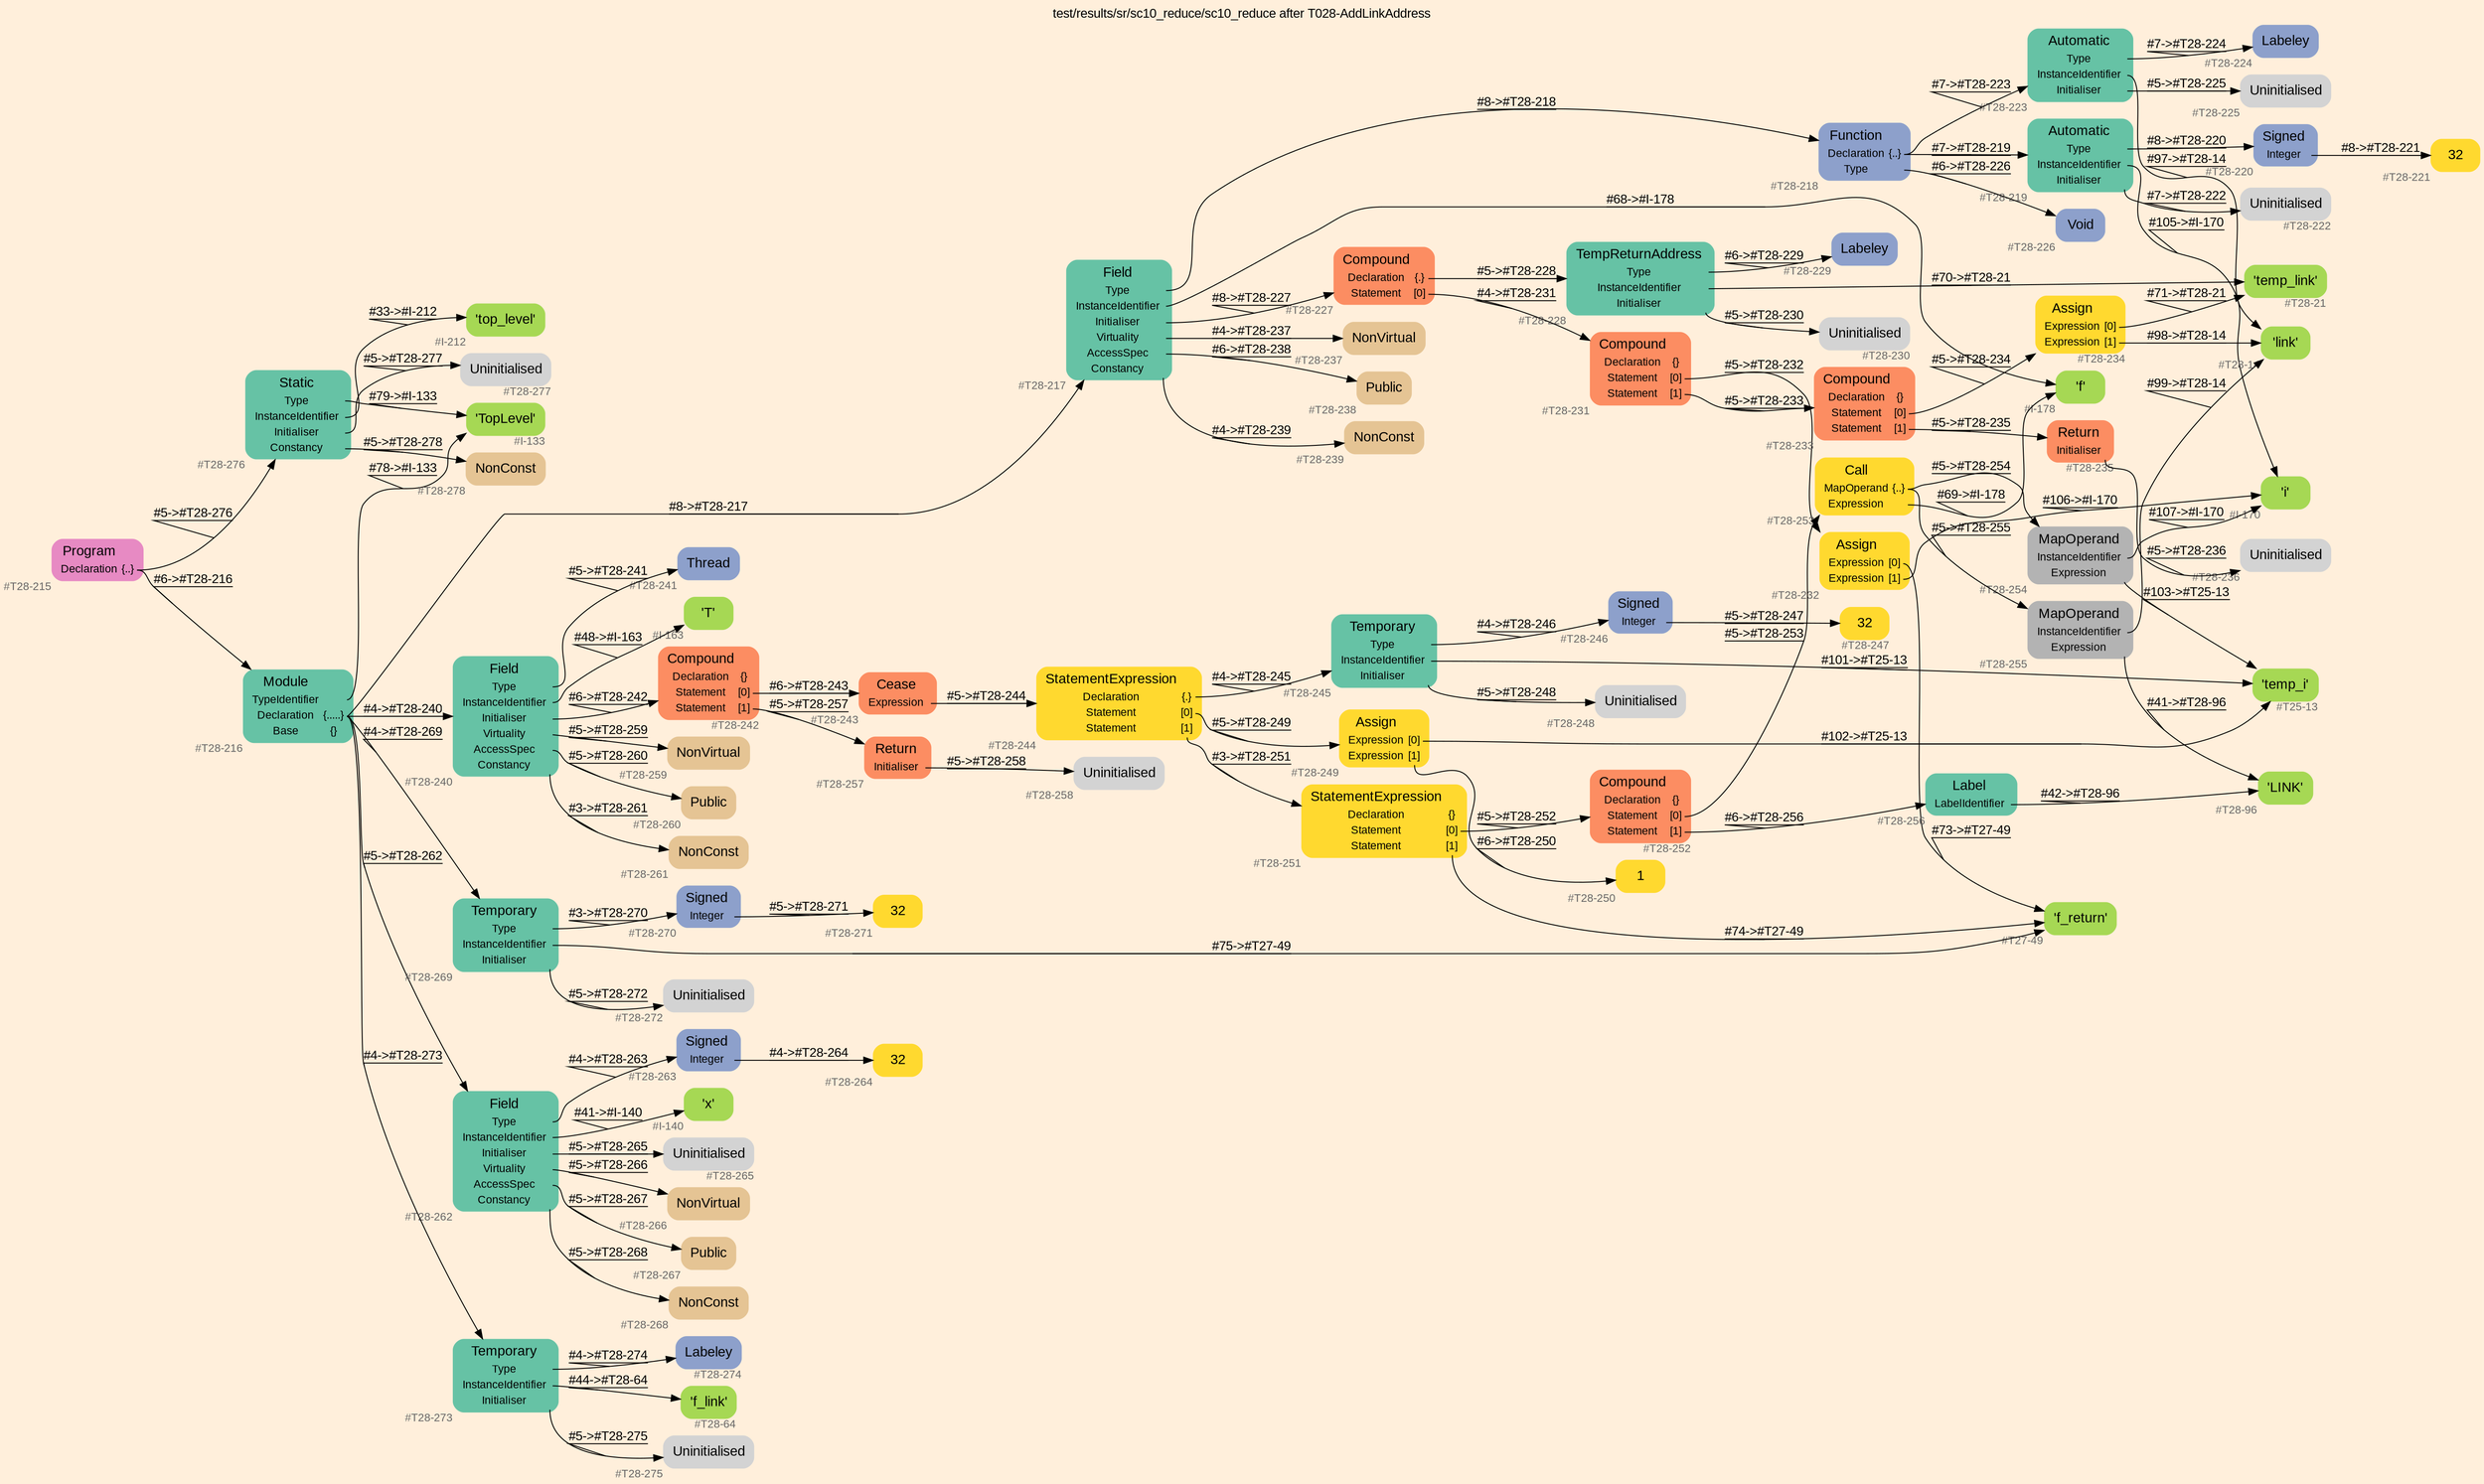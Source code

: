 digraph "test/results/sr/sc10_reduce/sc10_reduce after T028-AddLinkAddress" {
label = "test/results/sr/sc10_reduce/sc10_reduce after T028-AddLinkAddress"
labelloc = t
graph [
    rankdir = "LR"
    ranksep = 0.3
    bgcolor = antiquewhite1
    color = black
    fontcolor = black
    fontname = "Arial"
];
node [
    fontname = "Arial"
];
edge [
    fontname = "Arial"
];

// -------------------- node figure --------------------
// -------- block #T28-215 ----------
"#T28-215" [
    fillcolor = "/set28/4"
    xlabel = "#T28-215"
    fontsize = "12"
    fontcolor = grey40
    shape = "plaintext"
    label = <<TABLE BORDER="0" CELLBORDER="0" CELLSPACING="0">
     <TR><TD><FONT COLOR="black" POINT-SIZE="15">Program</FONT></TD></TR>
     <TR><TD><FONT COLOR="black" POINT-SIZE="12">Declaration</FONT></TD><TD PORT="port0"><FONT COLOR="black" POINT-SIZE="12">{..}</FONT></TD></TR>
    </TABLE>>
    style = "rounded,filled"
];

// -------- block #T28-216 ----------
"#T28-216" [
    fillcolor = "/set28/1"
    xlabel = "#T28-216"
    fontsize = "12"
    fontcolor = grey40
    shape = "plaintext"
    label = <<TABLE BORDER="0" CELLBORDER="0" CELLSPACING="0">
     <TR><TD><FONT COLOR="black" POINT-SIZE="15">Module</FONT></TD></TR>
     <TR><TD><FONT COLOR="black" POINT-SIZE="12">TypeIdentifier</FONT></TD><TD PORT="port0"></TD></TR>
     <TR><TD><FONT COLOR="black" POINT-SIZE="12">Declaration</FONT></TD><TD PORT="port1"><FONT COLOR="black" POINT-SIZE="12">{.....}</FONT></TD></TR>
     <TR><TD><FONT COLOR="black" POINT-SIZE="12">Base</FONT></TD><TD PORT="port2"><FONT COLOR="black" POINT-SIZE="12">{}</FONT></TD></TR>
    </TABLE>>
    style = "rounded,filled"
];

// -------- block #I-133 ----------
"#I-133" [
    fillcolor = "/set28/5"
    xlabel = "#I-133"
    fontsize = "12"
    fontcolor = grey40
    shape = "plaintext"
    label = <<TABLE BORDER="0" CELLBORDER="0" CELLSPACING="0">
     <TR><TD><FONT COLOR="black" POINT-SIZE="15">'TopLevel'</FONT></TD></TR>
    </TABLE>>
    style = "rounded,filled"
];

// -------- block #T28-217 ----------
"#T28-217" [
    fillcolor = "/set28/1"
    xlabel = "#T28-217"
    fontsize = "12"
    fontcolor = grey40
    shape = "plaintext"
    label = <<TABLE BORDER="0" CELLBORDER="0" CELLSPACING="0">
     <TR><TD><FONT COLOR="black" POINT-SIZE="15">Field</FONT></TD></TR>
     <TR><TD><FONT COLOR="black" POINT-SIZE="12">Type</FONT></TD><TD PORT="port0"></TD></TR>
     <TR><TD><FONT COLOR="black" POINT-SIZE="12">InstanceIdentifier</FONT></TD><TD PORT="port1"></TD></TR>
     <TR><TD><FONT COLOR="black" POINT-SIZE="12">Initialiser</FONT></TD><TD PORT="port2"></TD></TR>
     <TR><TD><FONT COLOR="black" POINT-SIZE="12">Virtuality</FONT></TD><TD PORT="port3"></TD></TR>
     <TR><TD><FONT COLOR="black" POINT-SIZE="12">AccessSpec</FONT></TD><TD PORT="port4"></TD></TR>
     <TR><TD><FONT COLOR="black" POINT-SIZE="12">Constancy</FONT></TD><TD PORT="port5"></TD></TR>
    </TABLE>>
    style = "rounded,filled"
];

// -------- block #T28-218 ----------
"#T28-218" [
    fillcolor = "/set28/3"
    xlabel = "#T28-218"
    fontsize = "12"
    fontcolor = grey40
    shape = "plaintext"
    label = <<TABLE BORDER="0" CELLBORDER="0" CELLSPACING="0">
     <TR><TD><FONT COLOR="black" POINT-SIZE="15">Function</FONT></TD></TR>
     <TR><TD><FONT COLOR="black" POINT-SIZE="12">Declaration</FONT></TD><TD PORT="port0"><FONT COLOR="black" POINT-SIZE="12">{..}</FONT></TD></TR>
     <TR><TD><FONT COLOR="black" POINT-SIZE="12">Type</FONT></TD><TD PORT="port1"></TD></TR>
    </TABLE>>
    style = "rounded,filled"
];

// -------- block #T28-219 ----------
"#T28-219" [
    fillcolor = "/set28/1"
    xlabel = "#T28-219"
    fontsize = "12"
    fontcolor = grey40
    shape = "plaintext"
    label = <<TABLE BORDER="0" CELLBORDER="0" CELLSPACING="0">
     <TR><TD><FONT COLOR="black" POINT-SIZE="15">Automatic</FONT></TD></TR>
     <TR><TD><FONT COLOR="black" POINT-SIZE="12">Type</FONT></TD><TD PORT="port0"></TD></TR>
     <TR><TD><FONT COLOR="black" POINT-SIZE="12">InstanceIdentifier</FONT></TD><TD PORT="port1"></TD></TR>
     <TR><TD><FONT COLOR="black" POINT-SIZE="12">Initialiser</FONT></TD><TD PORT="port2"></TD></TR>
    </TABLE>>
    style = "rounded,filled"
];

// -------- block #T28-220 ----------
"#T28-220" [
    fillcolor = "/set28/3"
    xlabel = "#T28-220"
    fontsize = "12"
    fontcolor = grey40
    shape = "plaintext"
    label = <<TABLE BORDER="0" CELLBORDER="0" CELLSPACING="0">
     <TR><TD><FONT COLOR="black" POINT-SIZE="15">Signed</FONT></TD></TR>
     <TR><TD><FONT COLOR="black" POINT-SIZE="12">Integer</FONT></TD><TD PORT="port0"></TD></TR>
    </TABLE>>
    style = "rounded,filled"
];

// -------- block #T28-221 ----------
"#T28-221" [
    fillcolor = "/set28/6"
    xlabel = "#T28-221"
    fontsize = "12"
    fontcolor = grey40
    shape = "plaintext"
    label = <<TABLE BORDER="0" CELLBORDER="0" CELLSPACING="0">
     <TR><TD><FONT COLOR="black" POINT-SIZE="15">32</FONT></TD></TR>
    </TABLE>>
    style = "rounded,filled"
];

// -------- block #I-170 ----------
"#I-170" [
    fillcolor = "/set28/5"
    xlabel = "#I-170"
    fontsize = "12"
    fontcolor = grey40
    shape = "plaintext"
    label = <<TABLE BORDER="0" CELLBORDER="0" CELLSPACING="0">
     <TR><TD><FONT COLOR="black" POINT-SIZE="15">'i'</FONT></TD></TR>
    </TABLE>>
    style = "rounded,filled"
];

// -------- block #T28-222 ----------
"#T28-222" [
    xlabel = "#T28-222"
    fontsize = "12"
    fontcolor = grey40
    shape = "plaintext"
    label = <<TABLE BORDER="0" CELLBORDER="0" CELLSPACING="0">
     <TR><TD><FONT COLOR="black" POINT-SIZE="15">Uninitialised</FONT></TD></TR>
    </TABLE>>
    style = "rounded,filled"
];

// -------- block #T28-223 ----------
"#T28-223" [
    fillcolor = "/set28/1"
    xlabel = "#T28-223"
    fontsize = "12"
    fontcolor = grey40
    shape = "plaintext"
    label = <<TABLE BORDER="0" CELLBORDER="0" CELLSPACING="0">
     <TR><TD><FONT COLOR="black" POINT-SIZE="15">Automatic</FONT></TD></TR>
     <TR><TD><FONT COLOR="black" POINT-SIZE="12">Type</FONT></TD><TD PORT="port0"></TD></TR>
     <TR><TD><FONT COLOR="black" POINT-SIZE="12">InstanceIdentifier</FONT></TD><TD PORT="port1"></TD></TR>
     <TR><TD><FONT COLOR="black" POINT-SIZE="12">Initialiser</FONT></TD><TD PORT="port2"></TD></TR>
    </TABLE>>
    style = "rounded,filled"
];

// -------- block #T28-224 ----------
"#T28-224" [
    fillcolor = "/set28/3"
    xlabel = "#T28-224"
    fontsize = "12"
    fontcolor = grey40
    shape = "plaintext"
    label = <<TABLE BORDER="0" CELLBORDER="0" CELLSPACING="0">
     <TR><TD><FONT COLOR="black" POINT-SIZE="15">Labeley</FONT></TD></TR>
    </TABLE>>
    style = "rounded,filled"
];

// -------- block #T28-14 ----------
"#T28-14" [
    fillcolor = "/set28/5"
    xlabel = "#T28-14"
    fontsize = "12"
    fontcolor = grey40
    shape = "plaintext"
    label = <<TABLE BORDER="0" CELLBORDER="0" CELLSPACING="0">
     <TR><TD><FONT COLOR="black" POINT-SIZE="15">'link'</FONT></TD></TR>
    </TABLE>>
    style = "rounded,filled"
];

// -------- block #T28-225 ----------
"#T28-225" [
    xlabel = "#T28-225"
    fontsize = "12"
    fontcolor = grey40
    shape = "plaintext"
    label = <<TABLE BORDER="0" CELLBORDER="0" CELLSPACING="0">
     <TR><TD><FONT COLOR="black" POINT-SIZE="15">Uninitialised</FONT></TD></TR>
    </TABLE>>
    style = "rounded,filled"
];

// -------- block #T28-226 ----------
"#T28-226" [
    fillcolor = "/set28/3"
    xlabel = "#T28-226"
    fontsize = "12"
    fontcolor = grey40
    shape = "plaintext"
    label = <<TABLE BORDER="0" CELLBORDER="0" CELLSPACING="0">
     <TR><TD><FONT COLOR="black" POINT-SIZE="15">Void</FONT></TD></TR>
    </TABLE>>
    style = "rounded,filled"
];

// -------- block #I-178 ----------
"#I-178" [
    fillcolor = "/set28/5"
    xlabel = "#I-178"
    fontsize = "12"
    fontcolor = grey40
    shape = "plaintext"
    label = <<TABLE BORDER="0" CELLBORDER="0" CELLSPACING="0">
     <TR><TD><FONT COLOR="black" POINT-SIZE="15">'f'</FONT></TD></TR>
    </TABLE>>
    style = "rounded,filled"
];

// -------- block #T28-227 ----------
"#T28-227" [
    fillcolor = "/set28/2"
    xlabel = "#T28-227"
    fontsize = "12"
    fontcolor = grey40
    shape = "plaintext"
    label = <<TABLE BORDER="0" CELLBORDER="0" CELLSPACING="0">
     <TR><TD><FONT COLOR="black" POINT-SIZE="15">Compound</FONT></TD></TR>
     <TR><TD><FONT COLOR="black" POINT-SIZE="12">Declaration</FONT></TD><TD PORT="port0"><FONT COLOR="black" POINT-SIZE="12">{.}</FONT></TD></TR>
     <TR><TD><FONT COLOR="black" POINT-SIZE="12">Statement</FONT></TD><TD PORT="port1"><FONT COLOR="black" POINT-SIZE="12">[0]</FONT></TD></TR>
    </TABLE>>
    style = "rounded,filled"
];

// -------- block #T28-228 ----------
"#T28-228" [
    fillcolor = "/set28/1"
    xlabel = "#T28-228"
    fontsize = "12"
    fontcolor = grey40
    shape = "plaintext"
    label = <<TABLE BORDER="0" CELLBORDER="0" CELLSPACING="0">
     <TR><TD><FONT COLOR="black" POINT-SIZE="15">TempReturnAddress</FONT></TD></TR>
     <TR><TD><FONT COLOR="black" POINT-SIZE="12">Type</FONT></TD><TD PORT="port0"></TD></TR>
     <TR><TD><FONT COLOR="black" POINT-SIZE="12">InstanceIdentifier</FONT></TD><TD PORT="port1"></TD></TR>
     <TR><TD><FONT COLOR="black" POINT-SIZE="12">Initialiser</FONT></TD><TD PORT="port2"></TD></TR>
    </TABLE>>
    style = "rounded,filled"
];

// -------- block #T28-229 ----------
"#T28-229" [
    fillcolor = "/set28/3"
    xlabel = "#T28-229"
    fontsize = "12"
    fontcolor = grey40
    shape = "plaintext"
    label = <<TABLE BORDER="0" CELLBORDER="0" CELLSPACING="0">
     <TR><TD><FONT COLOR="black" POINT-SIZE="15">Labeley</FONT></TD></TR>
    </TABLE>>
    style = "rounded,filled"
];

// -------- block #T28-21 ----------
"#T28-21" [
    fillcolor = "/set28/5"
    xlabel = "#T28-21"
    fontsize = "12"
    fontcolor = grey40
    shape = "plaintext"
    label = <<TABLE BORDER="0" CELLBORDER="0" CELLSPACING="0">
     <TR><TD><FONT COLOR="black" POINT-SIZE="15">'temp_link'</FONT></TD></TR>
    </TABLE>>
    style = "rounded,filled"
];

// -------- block #T28-230 ----------
"#T28-230" [
    xlabel = "#T28-230"
    fontsize = "12"
    fontcolor = grey40
    shape = "plaintext"
    label = <<TABLE BORDER="0" CELLBORDER="0" CELLSPACING="0">
     <TR><TD><FONT COLOR="black" POINT-SIZE="15">Uninitialised</FONT></TD></TR>
    </TABLE>>
    style = "rounded,filled"
];

// -------- block #T28-231 ----------
"#T28-231" [
    fillcolor = "/set28/2"
    xlabel = "#T28-231"
    fontsize = "12"
    fontcolor = grey40
    shape = "plaintext"
    label = <<TABLE BORDER="0" CELLBORDER="0" CELLSPACING="0">
     <TR><TD><FONT COLOR="black" POINT-SIZE="15">Compound</FONT></TD></TR>
     <TR><TD><FONT COLOR="black" POINT-SIZE="12">Declaration</FONT></TD><TD PORT="port0"><FONT COLOR="black" POINT-SIZE="12">{}</FONT></TD></TR>
     <TR><TD><FONT COLOR="black" POINT-SIZE="12">Statement</FONT></TD><TD PORT="port1"><FONT COLOR="black" POINT-SIZE="12">[0]</FONT></TD></TR>
     <TR><TD><FONT COLOR="black" POINT-SIZE="12">Statement</FONT></TD><TD PORT="port2"><FONT COLOR="black" POINT-SIZE="12">[1]</FONT></TD></TR>
    </TABLE>>
    style = "rounded,filled"
];

// -------- block #T28-232 ----------
"#T28-232" [
    fillcolor = "/set28/6"
    xlabel = "#T28-232"
    fontsize = "12"
    fontcolor = grey40
    shape = "plaintext"
    label = <<TABLE BORDER="0" CELLBORDER="0" CELLSPACING="0">
     <TR><TD><FONT COLOR="black" POINT-SIZE="15">Assign</FONT></TD></TR>
     <TR><TD><FONT COLOR="black" POINT-SIZE="12">Expression</FONT></TD><TD PORT="port0"><FONT COLOR="black" POINT-SIZE="12">[0]</FONT></TD></TR>
     <TR><TD><FONT COLOR="black" POINT-SIZE="12">Expression</FONT></TD><TD PORT="port1"><FONT COLOR="black" POINT-SIZE="12">[1]</FONT></TD></TR>
    </TABLE>>
    style = "rounded,filled"
];

// -------- block #T27-49 ----------
"#T27-49" [
    fillcolor = "/set28/5"
    xlabel = "#T27-49"
    fontsize = "12"
    fontcolor = grey40
    shape = "plaintext"
    label = <<TABLE BORDER="0" CELLBORDER="0" CELLSPACING="0">
     <TR><TD><FONT COLOR="black" POINT-SIZE="15">'f_return'</FONT></TD></TR>
    </TABLE>>
    style = "rounded,filled"
];

// -------- block #T28-233 ----------
"#T28-233" [
    fillcolor = "/set28/2"
    xlabel = "#T28-233"
    fontsize = "12"
    fontcolor = grey40
    shape = "plaintext"
    label = <<TABLE BORDER="0" CELLBORDER="0" CELLSPACING="0">
     <TR><TD><FONT COLOR="black" POINT-SIZE="15">Compound</FONT></TD></TR>
     <TR><TD><FONT COLOR="black" POINT-SIZE="12">Declaration</FONT></TD><TD PORT="port0"><FONT COLOR="black" POINT-SIZE="12">{}</FONT></TD></TR>
     <TR><TD><FONT COLOR="black" POINT-SIZE="12">Statement</FONT></TD><TD PORT="port1"><FONT COLOR="black" POINT-SIZE="12">[0]</FONT></TD></TR>
     <TR><TD><FONT COLOR="black" POINT-SIZE="12">Statement</FONT></TD><TD PORT="port2"><FONT COLOR="black" POINT-SIZE="12">[1]</FONT></TD></TR>
    </TABLE>>
    style = "rounded,filled"
];

// -------- block #T28-234 ----------
"#T28-234" [
    fillcolor = "/set28/6"
    xlabel = "#T28-234"
    fontsize = "12"
    fontcolor = grey40
    shape = "plaintext"
    label = <<TABLE BORDER="0" CELLBORDER="0" CELLSPACING="0">
     <TR><TD><FONT COLOR="black" POINT-SIZE="15">Assign</FONT></TD></TR>
     <TR><TD><FONT COLOR="black" POINT-SIZE="12">Expression</FONT></TD><TD PORT="port0"><FONT COLOR="black" POINT-SIZE="12">[0]</FONT></TD></TR>
     <TR><TD><FONT COLOR="black" POINT-SIZE="12">Expression</FONT></TD><TD PORT="port1"><FONT COLOR="black" POINT-SIZE="12">[1]</FONT></TD></TR>
    </TABLE>>
    style = "rounded,filled"
];

// -------- block #T28-235 ----------
"#T28-235" [
    fillcolor = "/set28/2"
    xlabel = "#T28-235"
    fontsize = "12"
    fontcolor = grey40
    shape = "plaintext"
    label = <<TABLE BORDER="0" CELLBORDER="0" CELLSPACING="0">
     <TR><TD><FONT COLOR="black" POINT-SIZE="15">Return</FONT></TD></TR>
     <TR><TD><FONT COLOR="black" POINT-SIZE="12">Initialiser</FONT></TD><TD PORT="port0"></TD></TR>
    </TABLE>>
    style = "rounded,filled"
];

// -------- block #T28-236 ----------
"#T28-236" [
    xlabel = "#T28-236"
    fontsize = "12"
    fontcolor = grey40
    shape = "plaintext"
    label = <<TABLE BORDER="0" CELLBORDER="0" CELLSPACING="0">
     <TR><TD><FONT COLOR="black" POINT-SIZE="15">Uninitialised</FONT></TD></TR>
    </TABLE>>
    style = "rounded,filled"
];

// -------- block #T28-237 ----------
"#T28-237" [
    fillcolor = "/set28/7"
    xlabel = "#T28-237"
    fontsize = "12"
    fontcolor = grey40
    shape = "plaintext"
    label = <<TABLE BORDER="0" CELLBORDER="0" CELLSPACING="0">
     <TR><TD><FONT COLOR="black" POINT-SIZE="15">NonVirtual</FONT></TD></TR>
    </TABLE>>
    style = "rounded,filled"
];

// -------- block #T28-238 ----------
"#T28-238" [
    fillcolor = "/set28/7"
    xlabel = "#T28-238"
    fontsize = "12"
    fontcolor = grey40
    shape = "plaintext"
    label = <<TABLE BORDER="0" CELLBORDER="0" CELLSPACING="0">
     <TR><TD><FONT COLOR="black" POINT-SIZE="15">Public</FONT></TD></TR>
    </TABLE>>
    style = "rounded,filled"
];

// -------- block #T28-239 ----------
"#T28-239" [
    fillcolor = "/set28/7"
    xlabel = "#T28-239"
    fontsize = "12"
    fontcolor = grey40
    shape = "plaintext"
    label = <<TABLE BORDER="0" CELLBORDER="0" CELLSPACING="0">
     <TR><TD><FONT COLOR="black" POINT-SIZE="15">NonConst</FONT></TD></TR>
    </TABLE>>
    style = "rounded,filled"
];

// -------- block #T28-240 ----------
"#T28-240" [
    fillcolor = "/set28/1"
    xlabel = "#T28-240"
    fontsize = "12"
    fontcolor = grey40
    shape = "plaintext"
    label = <<TABLE BORDER="0" CELLBORDER="0" CELLSPACING="0">
     <TR><TD><FONT COLOR="black" POINT-SIZE="15">Field</FONT></TD></TR>
     <TR><TD><FONT COLOR="black" POINT-SIZE="12">Type</FONT></TD><TD PORT="port0"></TD></TR>
     <TR><TD><FONT COLOR="black" POINT-SIZE="12">InstanceIdentifier</FONT></TD><TD PORT="port1"></TD></TR>
     <TR><TD><FONT COLOR="black" POINT-SIZE="12">Initialiser</FONT></TD><TD PORT="port2"></TD></TR>
     <TR><TD><FONT COLOR="black" POINT-SIZE="12">Virtuality</FONT></TD><TD PORT="port3"></TD></TR>
     <TR><TD><FONT COLOR="black" POINT-SIZE="12">AccessSpec</FONT></TD><TD PORT="port4"></TD></TR>
     <TR><TD><FONT COLOR="black" POINT-SIZE="12">Constancy</FONT></TD><TD PORT="port5"></TD></TR>
    </TABLE>>
    style = "rounded,filled"
];

// -------- block #T28-241 ----------
"#T28-241" [
    fillcolor = "/set28/3"
    xlabel = "#T28-241"
    fontsize = "12"
    fontcolor = grey40
    shape = "plaintext"
    label = <<TABLE BORDER="0" CELLBORDER="0" CELLSPACING="0">
     <TR><TD><FONT COLOR="black" POINT-SIZE="15">Thread</FONT></TD></TR>
    </TABLE>>
    style = "rounded,filled"
];

// -------- block #I-163 ----------
"#I-163" [
    fillcolor = "/set28/5"
    xlabel = "#I-163"
    fontsize = "12"
    fontcolor = grey40
    shape = "plaintext"
    label = <<TABLE BORDER="0" CELLBORDER="0" CELLSPACING="0">
     <TR><TD><FONT COLOR="black" POINT-SIZE="15">'T'</FONT></TD></TR>
    </TABLE>>
    style = "rounded,filled"
];

// -------- block #T28-242 ----------
"#T28-242" [
    fillcolor = "/set28/2"
    xlabel = "#T28-242"
    fontsize = "12"
    fontcolor = grey40
    shape = "plaintext"
    label = <<TABLE BORDER="0" CELLBORDER="0" CELLSPACING="0">
     <TR><TD><FONT COLOR="black" POINT-SIZE="15">Compound</FONT></TD></TR>
     <TR><TD><FONT COLOR="black" POINT-SIZE="12">Declaration</FONT></TD><TD PORT="port0"><FONT COLOR="black" POINT-SIZE="12">{}</FONT></TD></TR>
     <TR><TD><FONT COLOR="black" POINT-SIZE="12">Statement</FONT></TD><TD PORT="port1"><FONT COLOR="black" POINT-SIZE="12">[0]</FONT></TD></TR>
     <TR><TD><FONT COLOR="black" POINT-SIZE="12">Statement</FONT></TD><TD PORT="port2"><FONT COLOR="black" POINT-SIZE="12">[1]</FONT></TD></TR>
    </TABLE>>
    style = "rounded,filled"
];

// -------- block #T28-243 ----------
"#T28-243" [
    fillcolor = "/set28/2"
    xlabel = "#T28-243"
    fontsize = "12"
    fontcolor = grey40
    shape = "plaintext"
    label = <<TABLE BORDER="0" CELLBORDER="0" CELLSPACING="0">
     <TR><TD><FONT COLOR="black" POINT-SIZE="15">Cease</FONT></TD></TR>
     <TR><TD><FONT COLOR="black" POINT-SIZE="12">Expression</FONT></TD><TD PORT="port0"></TD></TR>
    </TABLE>>
    style = "rounded,filled"
];

// -------- block #T28-244 ----------
"#T28-244" [
    fillcolor = "/set28/6"
    xlabel = "#T28-244"
    fontsize = "12"
    fontcolor = grey40
    shape = "plaintext"
    label = <<TABLE BORDER="0" CELLBORDER="0" CELLSPACING="0">
     <TR><TD><FONT COLOR="black" POINT-SIZE="15">StatementExpression</FONT></TD></TR>
     <TR><TD><FONT COLOR="black" POINT-SIZE="12">Declaration</FONT></TD><TD PORT="port0"><FONT COLOR="black" POINT-SIZE="12">{.}</FONT></TD></TR>
     <TR><TD><FONT COLOR="black" POINT-SIZE="12">Statement</FONT></TD><TD PORT="port1"><FONT COLOR="black" POINT-SIZE="12">[0]</FONT></TD></TR>
     <TR><TD><FONT COLOR="black" POINT-SIZE="12">Statement</FONT></TD><TD PORT="port2"><FONT COLOR="black" POINT-SIZE="12">[1]</FONT></TD></TR>
    </TABLE>>
    style = "rounded,filled"
];

// -------- block #T28-245 ----------
"#T28-245" [
    fillcolor = "/set28/1"
    xlabel = "#T28-245"
    fontsize = "12"
    fontcolor = grey40
    shape = "plaintext"
    label = <<TABLE BORDER="0" CELLBORDER="0" CELLSPACING="0">
     <TR><TD><FONT COLOR="black" POINT-SIZE="15">Temporary</FONT></TD></TR>
     <TR><TD><FONT COLOR="black" POINT-SIZE="12">Type</FONT></TD><TD PORT="port0"></TD></TR>
     <TR><TD><FONT COLOR="black" POINT-SIZE="12">InstanceIdentifier</FONT></TD><TD PORT="port1"></TD></TR>
     <TR><TD><FONT COLOR="black" POINT-SIZE="12">Initialiser</FONT></TD><TD PORT="port2"></TD></TR>
    </TABLE>>
    style = "rounded,filled"
];

// -------- block #T28-246 ----------
"#T28-246" [
    fillcolor = "/set28/3"
    xlabel = "#T28-246"
    fontsize = "12"
    fontcolor = grey40
    shape = "plaintext"
    label = <<TABLE BORDER="0" CELLBORDER="0" CELLSPACING="0">
     <TR><TD><FONT COLOR="black" POINT-SIZE="15">Signed</FONT></TD></TR>
     <TR><TD><FONT COLOR="black" POINT-SIZE="12">Integer</FONT></TD><TD PORT="port0"></TD></TR>
    </TABLE>>
    style = "rounded,filled"
];

// -------- block #T28-247 ----------
"#T28-247" [
    fillcolor = "/set28/6"
    xlabel = "#T28-247"
    fontsize = "12"
    fontcolor = grey40
    shape = "plaintext"
    label = <<TABLE BORDER="0" CELLBORDER="0" CELLSPACING="0">
     <TR><TD><FONT COLOR="black" POINT-SIZE="15">32</FONT></TD></TR>
    </TABLE>>
    style = "rounded,filled"
];

// -------- block #T25-13 ----------
"#T25-13" [
    fillcolor = "/set28/5"
    xlabel = "#T25-13"
    fontsize = "12"
    fontcolor = grey40
    shape = "plaintext"
    label = <<TABLE BORDER="0" CELLBORDER="0" CELLSPACING="0">
     <TR><TD><FONT COLOR="black" POINT-SIZE="15">'temp_i'</FONT></TD></TR>
    </TABLE>>
    style = "rounded,filled"
];

// -------- block #T28-248 ----------
"#T28-248" [
    xlabel = "#T28-248"
    fontsize = "12"
    fontcolor = grey40
    shape = "plaintext"
    label = <<TABLE BORDER="0" CELLBORDER="0" CELLSPACING="0">
     <TR><TD><FONT COLOR="black" POINT-SIZE="15">Uninitialised</FONT></TD></TR>
    </TABLE>>
    style = "rounded,filled"
];

// -------- block #T28-249 ----------
"#T28-249" [
    fillcolor = "/set28/6"
    xlabel = "#T28-249"
    fontsize = "12"
    fontcolor = grey40
    shape = "plaintext"
    label = <<TABLE BORDER="0" CELLBORDER="0" CELLSPACING="0">
     <TR><TD><FONT COLOR="black" POINT-SIZE="15">Assign</FONT></TD></TR>
     <TR><TD><FONT COLOR="black" POINT-SIZE="12">Expression</FONT></TD><TD PORT="port0"><FONT COLOR="black" POINT-SIZE="12">[0]</FONT></TD></TR>
     <TR><TD><FONT COLOR="black" POINT-SIZE="12">Expression</FONT></TD><TD PORT="port1"><FONT COLOR="black" POINT-SIZE="12">[1]</FONT></TD></TR>
    </TABLE>>
    style = "rounded,filled"
];

// -------- block #T28-250 ----------
"#T28-250" [
    fillcolor = "/set28/6"
    xlabel = "#T28-250"
    fontsize = "12"
    fontcolor = grey40
    shape = "plaintext"
    label = <<TABLE BORDER="0" CELLBORDER="0" CELLSPACING="0">
     <TR><TD><FONT COLOR="black" POINT-SIZE="15">1</FONT></TD></TR>
    </TABLE>>
    style = "rounded,filled"
];

// -------- block #T28-251 ----------
"#T28-251" [
    fillcolor = "/set28/6"
    xlabel = "#T28-251"
    fontsize = "12"
    fontcolor = grey40
    shape = "plaintext"
    label = <<TABLE BORDER="0" CELLBORDER="0" CELLSPACING="0">
     <TR><TD><FONT COLOR="black" POINT-SIZE="15">StatementExpression</FONT></TD></TR>
     <TR><TD><FONT COLOR="black" POINT-SIZE="12">Declaration</FONT></TD><TD PORT="port0"><FONT COLOR="black" POINT-SIZE="12">{}</FONT></TD></TR>
     <TR><TD><FONT COLOR="black" POINT-SIZE="12">Statement</FONT></TD><TD PORT="port1"><FONT COLOR="black" POINT-SIZE="12">[0]</FONT></TD></TR>
     <TR><TD><FONT COLOR="black" POINT-SIZE="12">Statement</FONT></TD><TD PORT="port2"><FONT COLOR="black" POINT-SIZE="12">[1]</FONT></TD></TR>
    </TABLE>>
    style = "rounded,filled"
];

// -------- block #T28-252 ----------
"#T28-252" [
    fillcolor = "/set28/2"
    xlabel = "#T28-252"
    fontsize = "12"
    fontcolor = grey40
    shape = "plaintext"
    label = <<TABLE BORDER="0" CELLBORDER="0" CELLSPACING="0">
     <TR><TD><FONT COLOR="black" POINT-SIZE="15">Compound</FONT></TD></TR>
     <TR><TD><FONT COLOR="black" POINT-SIZE="12">Declaration</FONT></TD><TD PORT="port0"><FONT COLOR="black" POINT-SIZE="12">{}</FONT></TD></TR>
     <TR><TD><FONT COLOR="black" POINT-SIZE="12">Statement</FONT></TD><TD PORT="port1"><FONT COLOR="black" POINT-SIZE="12">[0]</FONT></TD></TR>
     <TR><TD><FONT COLOR="black" POINT-SIZE="12">Statement</FONT></TD><TD PORT="port2"><FONT COLOR="black" POINT-SIZE="12">[1]</FONT></TD></TR>
    </TABLE>>
    style = "rounded,filled"
];

// -------- block #T28-253 ----------
"#T28-253" [
    fillcolor = "/set28/6"
    xlabel = "#T28-253"
    fontsize = "12"
    fontcolor = grey40
    shape = "plaintext"
    label = <<TABLE BORDER="0" CELLBORDER="0" CELLSPACING="0">
     <TR><TD><FONT COLOR="black" POINT-SIZE="15">Call</FONT></TD></TR>
     <TR><TD><FONT COLOR="black" POINT-SIZE="12">MapOperand</FONT></TD><TD PORT="port0"><FONT COLOR="black" POINT-SIZE="12">{..}</FONT></TD></TR>
     <TR><TD><FONT COLOR="black" POINT-SIZE="12">Expression</FONT></TD><TD PORT="port1"></TD></TR>
    </TABLE>>
    style = "rounded,filled"
];

// -------- block #T28-254 ----------
"#T28-254" [
    fillcolor = "/set28/8"
    xlabel = "#T28-254"
    fontsize = "12"
    fontcolor = grey40
    shape = "plaintext"
    label = <<TABLE BORDER="0" CELLBORDER="0" CELLSPACING="0">
     <TR><TD><FONT COLOR="black" POINT-SIZE="15">MapOperand</FONT></TD></TR>
     <TR><TD><FONT COLOR="black" POINT-SIZE="12">InstanceIdentifier</FONT></TD><TD PORT="port0"></TD></TR>
     <TR><TD><FONT COLOR="black" POINT-SIZE="12">Expression</FONT></TD><TD PORT="port1"></TD></TR>
    </TABLE>>
    style = "rounded,filled"
];

// -------- block #T28-255 ----------
"#T28-255" [
    fillcolor = "/set28/8"
    xlabel = "#T28-255"
    fontsize = "12"
    fontcolor = grey40
    shape = "plaintext"
    label = <<TABLE BORDER="0" CELLBORDER="0" CELLSPACING="0">
     <TR><TD><FONT COLOR="black" POINT-SIZE="15">MapOperand</FONT></TD></TR>
     <TR><TD><FONT COLOR="black" POINT-SIZE="12">InstanceIdentifier</FONT></TD><TD PORT="port0"></TD></TR>
     <TR><TD><FONT COLOR="black" POINT-SIZE="12">Expression</FONT></TD><TD PORT="port1"></TD></TR>
    </TABLE>>
    style = "rounded,filled"
];

// -------- block #T28-96 ----------
"#T28-96" [
    fillcolor = "/set28/5"
    xlabel = "#T28-96"
    fontsize = "12"
    fontcolor = grey40
    shape = "plaintext"
    label = <<TABLE BORDER="0" CELLBORDER="0" CELLSPACING="0">
     <TR><TD><FONT COLOR="black" POINT-SIZE="15">'LINK'</FONT></TD></TR>
    </TABLE>>
    style = "rounded,filled"
];

// -------- block #T28-256 ----------
"#T28-256" [
    fillcolor = "/set28/1"
    xlabel = "#T28-256"
    fontsize = "12"
    fontcolor = grey40
    shape = "plaintext"
    label = <<TABLE BORDER="0" CELLBORDER="0" CELLSPACING="0">
     <TR><TD><FONT COLOR="black" POINT-SIZE="15">Label</FONT></TD></TR>
     <TR><TD><FONT COLOR="black" POINT-SIZE="12">LabelIdentifier</FONT></TD><TD PORT="port0"></TD></TR>
    </TABLE>>
    style = "rounded,filled"
];

// -------- block #T28-257 ----------
"#T28-257" [
    fillcolor = "/set28/2"
    xlabel = "#T28-257"
    fontsize = "12"
    fontcolor = grey40
    shape = "plaintext"
    label = <<TABLE BORDER="0" CELLBORDER="0" CELLSPACING="0">
     <TR><TD><FONT COLOR="black" POINT-SIZE="15">Return</FONT></TD></TR>
     <TR><TD><FONT COLOR="black" POINT-SIZE="12">Initialiser</FONT></TD><TD PORT="port0"></TD></TR>
    </TABLE>>
    style = "rounded,filled"
];

// -------- block #T28-258 ----------
"#T28-258" [
    xlabel = "#T28-258"
    fontsize = "12"
    fontcolor = grey40
    shape = "plaintext"
    label = <<TABLE BORDER="0" CELLBORDER="0" CELLSPACING="0">
     <TR><TD><FONT COLOR="black" POINT-SIZE="15">Uninitialised</FONT></TD></TR>
    </TABLE>>
    style = "rounded,filled"
];

// -------- block #T28-259 ----------
"#T28-259" [
    fillcolor = "/set28/7"
    xlabel = "#T28-259"
    fontsize = "12"
    fontcolor = grey40
    shape = "plaintext"
    label = <<TABLE BORDER="0" CELLBORDER="0" CELLSPACING="0">
     <TR><TD><FONT COLOR="black" POINT-SIZE="15">NonVirtual</FONT></TD></TR>
    </TABLE>>
    style = "rounded,filled"
];

// -------- block #T28-260 ----------
"#T28-260" [
    fillcolor = "/set28/7"
    xlabel = "#T28-260"
    fontsize = "12"
    fontcolor = grey40
    shape = "plaintext"
    label = <<TABLE BORDER="0" CELLBORDER="0" CELLSPACING="0">
     <TR><TD><FONT COLOR="black" POINT-SIZE="15">Public</FONT></TD></TR>
    </TABLE>>
    style = "rounded,filled"
];

// -------- block #T28-261 ----------
"#T28-261" [
    fillcolor = "/set28/7"
    xlabel = "#T28-261"
    fontsize = "12"
    fontcolor = grey40
    shape = "plaintext"
    label = <<TABLE BORDER="0" CELLBORDER="0" CELLSPACING="0">
     <TR><TD><FONT COLOR="black" POINT-SIZE="15">NonConst</FONT></TD></TR>
    </TABLE>>
    style = "rounded,filled"
];

// -------- block #T28-262 ----------
"#T28-262" [
    fillcolor = "/set28/1"
    xlabel = "#T28-262"
    fontsize = "12"
    fontcolor = grey40
    shape = "plaintext"
    label = <<TABLE BORDER="0" CELLBORDER="0" CELLSPACING="0">
     <TR><TD><FONT COLOR="black" POINT-SIZE="15">Field</FONT></TD></TR>
     <TR><TD><FONT COLOR="black" POINT-SIZE="12">Type</FONT></TD><TD PORT="port0"></TD></TR>
     <TR><TD><FONT COLOR="black" POINT-SIZE="12">InstanceIdentifier</FONT></TD><TD PORT="port1"></TD></TR>
     <TR><TD><FONT COLOR="black" POINT-SIZE="12">Initialiser</FONT></TD><TD PORT="port2"></TD></TR>
     <TR><TD><FONT COLOR="black" POINT-SIZE="12">Virtuality</FONT></TD><TD PORT="port3"></TD></TR>
     <TR><TD><FONT COLOR="black" POINT-SIZE="12">AccessSpec</FONT></TD><TD PORT="port4"></TD></TR>
     <TR><TD><FONT COLOR="black" POINT-SIZE="12">Constancy</FONT></TD><TD PORT="port5"></TD></TR>
    </TABLE>>
    style = "rounded,filled"
];

// -------- block #T28-263 ----------
"#T28-263" [
    fillcolor = "/set28/3"
    xlabel = "#T28-263"
    fontsize = "12"
    fontcolor = grey40
    shape = "plaintext"
    label = <<TABLE BORDER="0" CELLBORDER="0" CELLSPACING="0">
     <TR><TD><FONT COLOR="black" POINT-SIZE="15">Signed</FONT></TD></TR>
     <TR><TD><FONT COLOR="black" POINT-SIZE="12">Integer</FONT></TD><TD PORT="port0"></TD></TR>
    </TABLE>>
    style = "rounded,filled"
];

// -------- block #T28-264 ----------
"#T28-264" [
    fillcolor = "/set28/6"
    xlabel = "#T28-264"
    fontsize = "12"
    fontcolor = grey40
    shape = "plaintext"
    label = <<TABLE BORDER="0" CELLBORDER="0" CELLSPACING="0">
     <TR><TD><FONT COLOR="black" POINT-SIZE="15">32</FONT></TD></TR>
    </TABLE>>
    style = "rounded,filled"
];

// -------- block #I-140 ----------
"#I-140" [
    fillcolor = "/set28/5"
    xlabel = "#I-140"
    fontsize = "12"
    fontcolor = grey40
    shape = "plaintext"
    label = <<TABLE BORDER="0" CELLBORDER="0" CELLSPACING="0">
     <TR><TD><FONT COLOR="black" POINT-SIZE="15">'x'</FONT></TD></TR>
    </TABLE>>
    style = "rounded,filled"
];

// -------- block #T28-265 ----------
"#T28-265" [
    xlabel = "#T28-265"
    fontsize = "12"
    fontcolor = grey40
    shape = "plaintext"
    label = <<TABLE BORDER="0" CELLBORDER="0" CELLSPACING="0">
     <TR><TD><FONT COLOR="black" POINT-SIZE="15">Uninitialised</FONT></TD></TR>
    </TABLE>>
    style = "rounded,filled"
];

// -------- block #T28-266 ----------
"#T28-266" [
    fillcolor = "/set28/7"
    xlabel = "#T28-266"
    fontsize = "12"
    fontcolor = grey40
    shape = "plaintext"
    label = <<TABLE BORDER="0" CELLBORDER="0" CELLSPACING="0">
     <TR><TD><FONT COLOR="black" POINT-SIZE="15">NonVirtual</FONT></TD></TR>
    </TABLE>>
    style = "rounded,filled"
];

// -------- block #T28-267 ----------
"#T28-267" [
    fillcolor = "/set28/7"
    xlabel = "#T28-267"
    fontsize = "12"
    fontcolor = grey40
    shape = "plaintext"
    label = <<TABLE BORDER="0" CELLBORDER="0" CELLSPACING="0">
     <TR><TD><FONT COLOR="black" POINT-SIZE="15">Public</FONT></TD></TR>
    </TABLE>>
    style = "rounded,filled"
];

// -------- block #T28-268 ----------
"#T28-268" [
    fillcolor = "/set28/7"
    xlabel = "#T28-268"
    fontsize = "12"
    fontcolor = grey40
    shape = "plaintext"
    label = <<TABLE BORDER="0" CELLBORDER="0" CELLSPACING="0">
     <TR><TD><FONT COLOR="black" POINT-SIZE="15">NonConst</FONT></TD></TR>
    </TABLE>>
    style = "rounded,filled"
];

// -------- block #T28-269 ----------
"#T28-269" [
    fillcolor = "/set28/1"
    xlabel = "#T28-269"
    fontsize = "12"
    fontcolor = grey40
    shape = "plaintext"
    label = <<TABLE BORDER="0" CELLBORDER="0" CELLSPACING="0">
     <TR><TD><FONT COLOR="black" POINT-SIZE="15">Temporary</FONT></TD></TR>
     <TR><TD><FONT COLOR="black" POINT-SIZE="12">Type</FONT></TD><TD PORT="port0"></TD></TR>
     <TR><TD><FONT COLOR="black" POINT-SIZE="12">InstanceIdentifier</FONT></TD><TD PORT="port1"></TD></TR>
     <TR><TD><FONT COLOR="black" POINT-SIZE="12">Initialiser</FONT></TD><TD PORT="port2"></TD></TR>
    </TABLE>>
    style = "rounded,filled"
];

// -------- block #T28-270 ----------
"#T28-270" [
    fillcolor = "/set28/3"
    xlabel = "#T28-270"
    fontsize = "12"
    fontcolor = grey40
    shape = "plaintext"
    label = <<TABLE BORDER="0" CELLBORDER="0" CELLSPACING="0">
     <TR><TD><FONT COLOR="black" POINT-SIZE="15">Signed</FONT></TD></TR>
     <TR><TD><FONT COLOR="black" POINT-SIZE="12">Integer</FONT></TD><TD PORT="port0"></TD></TR>
    </TABLE>>
    style = "rounded,filled"
];

// -------- block #T28-271 ----------
"#T28-271" [
    fillcolor = "/set28/6"
    xlabel = "#T28-271"
    fontsize = "12"
    fontcolor = grey40
    shape = "plaintext"
    label = <<TABLE BORDER="0" CELLBORDER="0" CELLSPACING="0">
     <TR><TD><FONT COLOR="black" POINT-SIZE="15">32</FONT></TD></TR>
    </TABLE>>
    style = "rounded,filled"
];

// -------- block #T28-272 ----------
"#T28-272" [
    xlabel = "#T28-272"
    fontsize = "12"
    fontcolor = grey40
    shape = "plaintext"
    label = <<TABLE BORDER="0" CELLBORDER="0" CELLSPACING="0">
     <TR><TD><FONT COLOR="black" POINT-SIZE="15">Uninitialised</FONT></TD></TR>
    </TABLE>>
    style = "rounded,filled"
];

// -------- block #T28-273 ----------
"#T28-273" [
    fillcolor = "/set28/1"
    xlabel = "#T28-273"
    fontsize = "12"
    fontcolor = grey40
    shape = "plaintext"
    label = <<TABLE BORDER="0" CELLBORDER="0" CELLSPACING="0">
     <TR><TD><FONT COLOR="black" POINT-SIZE="15">Temporary</FONT></TD></TR>
     <TR><TD><FONT COLOR="black" POINT-SIZE="12">Type</FONT></TD><TD PORT="port0"></TD></TR>
     <TR><TD><FONT COLOR="black" POINT-SIZE="12">InstanceIdentifier</FONT></TD><TD PORT="port1"></TD></TR>
     <TR><TD><FONT COLOR="black" POINT-SIZE="12">Initialiser</FONT></TD><TD PORT="port2"></TD></TR>
    </TABLE>>
    style = "rounded,filled"
];

// -------- block #T28-274 ----------
"#T28-274" [
    fillcolor = "/set28/3"
    xlabel = "#T28-274"
    fontsize = "12"
    fontcolor = grey40
    shape = "plaintext"
    label = <<TABLE BORDER="0" CELLBORDER="0" CELLSPACING="0">
     <TR><TD><FONT COLOR="black" POINT-SIZE="15">Labeley</FONT></TD></TR>
    </TABLE>>
    style = "rounded,filled"
];

// -------- block #T28-64 ----------
"#T28-64" [
    fillcolor = "/set28/5"
    xlabel = "#T28-64"
    fontsize = "12"
    fontcolor = grey40
    shape = "plaintext"
    label = <<TABLE BORDER="0" CELLBORDER="0" CELLSPACING="0">
     <TR><TD><FONT COLOR="black" POINT-SIZE="15">'f_link'</FONT></TD></TR>
    </TABLE>>
    style = "rounded,filled"
];

// -------- block #T28-275 ----------
"#T28-275" [
    xlabel = "#T28-275"
    fontsize = "12"
    fontcolor = grey40
    shape = "plaintext"
    label = <<TABLE BORDER="0" CELLBORDER="0" CELLSPACING="0">
     <TR><TD><FONT COLOR="black" POINT-SIZE="15">Uninitialised</FONT></TD></TR>
    </TABLE>>
    style = "rounded,filled"
];

// -------- block #T28-276 ----------
"#T28-276" [
    fillcolor = "/set28/1"
    xlabel = "#T28-276"
    fontsize = "12"
    fontcolor = grey40
    shape = "plaintext"
    label = <<TABLE BORDER="0" CELLBORDER="0" CELLSPACING="0">
     <TR><TD><FONT COLOR="black" POINT-SIZE="15">Static</FONT></TD></TR>
     <TR><TD><FONT COLOR="black" POINT-SIZE="12">Type</FONT></TD><TD PORT="port0"></TD></TR>
     <TR><TD><FONT COLOR="black" POINT-SIZE="12">InstanceIdentifier</FONT></TD><TD PORT="port1"></TD></TR>
     <TR><TD><FONT COLOR="black" POINT-SIZE="12">Initialiser</FONT></TD><TD PORT="port2"></TD></TR>
     <TR><TD><FONT COLOR="black" POINT-SIZE="12">Constancy</FONT></TD><TD PORT="port3"></TD></TR>
    </TABLE>>
    style = "rounded,filled"
];

// -------- block #I-212 ----------
"#I-212" [
    fillcolor = "/set28/5"
    xlabel = "#I-212"
    fontsize = "12"
    fontcolor = grey40
    shape = "plaintext"
    label = <<TABLE BORDER="0" CELLBORDER="0" CELLSPACING="0">
     <TR><TD><FONT COLOR="black" POINT-SIZE="15">'top_level'</FONT></TD></TR>
    </TABLE>>
    style = "rounded,filled"
];

// -------- block #T28-277 ----------
"#T28-277" [
    xlabel = "#T28-277"
    fontsize = "12"
    fontcolor = grey40
    shape = "plaintext"
    label = <<TABLE BORDER="0" CELLBORDER="0" CELLSPACING="0">
     <TR><TD><FONT COLOR="black" POINT-SIZE="15">Uninitialised</FONT></TD></TR>
    </TABLE>>
    style = "rounded,filled"
];

// -------- block #T28-278 ----------
"#T28-278" [
    fillcolor = "/set28/7"
    xlabel = "#T28-278"
    fontsize = "12"
    fontcolor = grey40
    shape = "plaintext"
    label = <<TABLE BORDER="0" CELLBORDER="0" CELLSPACING="0">
     <TR><TD><FONT COLOR="black" POINT-SIZE="15">NonConst</FONT></TD></TR>
    </TABLE>>
    style = "rounded,filled"
];

"#T28-215":port0 -> "#T28-216" [
    label = "#6-&gt;#T28-216"
    decorate = true
    color = black
    fontcolor = black
];

"#T28-215":port0 -> "#T28-276" [
    label = "#5-&gt;#T28-276"
    decorate = true
    color = black
    fontcolor = black
];

"#T28-216":port0 -> "#I-133" [
    label = "#78-&gt;#I-133"
    decorate = true
    color = black
    fontcolor = black
];

"#T28-216":port1 -> "#T28-217" [
    label = "#8-&gt;#T28-217"
    decorate = true
    color = black
    fontcolor = black
];

"#T28-216":port1 -> "#T28-240" [
    label = "#4-&gt;#T28-240"
    decorate = true
    color = black
    fontcolor = black
];

"#T28-216":port1 -> "#T28-262" [
    label = "#5-&gt;#T28-262"
    decorate = true
    color = black
    fontcolor = black
];

"#T28-216":port1 -> "#T28-269" [
    label = "#4-&gt;#T28-269"
    decorate = true
    color = black
    fontcolor = black
];

"#T28-216":port1 -> "#T28-273" [
    label = "#4-&gt;#T28-273"
    decorate = true
    color = black
    fontcolor = black
];

"#T28-217":port0 -> "#T28-218" [
    label = "#8-&gt;#T28-218"
    decorate = true
    color = black
    fontcolor = black
];

"#T28-217":port1 -> "#I-178" [
    label = "#68-&gt;#I-178"
    decorate = true
    color = black
    fontcolor = black
];

"#T28-217":port2 -> "#T28-227" [
    label = "#8-&gt;#T28-227"
    decorate = true
    color = black
    fontcolor = black
];

"#T28-217":port3 -> "#T28-237" [
    label = "#4-&gt;#T28-237"
    decorate = true
    color = black
    fontcolor = black
];

"#T28-217":port4 -> "#T28-238" [
    label = "#6-&gt;#T28-238"
    decorate = true
    color = black
    fontcolor = black
];

"#T28-217":port5 -> "#T28-239" [
    label = "#4-&gt;#T28-239"
    decorate = true
    color = black
    fontcolor = black
];

"#T28-218":port0 -> "#T28-219" [
    label = "#7-&gt;#T28-219"
    decorate = true
    color = black
    fontcolor = black
];

"#T28-218":port0 -> "#T28-223" [
    label = "#7-&gt;#T28-223"
    decorate = true
    color = black
    fontcolor = black
];

"#T28-218":port1 -> "#T28-226" [
    label = "#6-&gt;#T28-226"
    decorate = true
    color = black
    fontcolor = black
];

"#T28-219":port0 -> "#T28-220" [
    label = "#8-&gt;#T28-220"
    decorate = true
    color = black
    fontcolor = black
];

"#T28-219":port1 -> "#I-170" [
    label = "#105-&gt;#I-170"
    decorate = true
    color = black
    fontcolor = black
];

"#T28-219":port2 -> "#T28-222" [
    label = "#7-&gt;#T28-222"
    decorate = true
    color = black
    fontcolor = black
];

"#T28-220":port0 -> "#T28-221" [
    label = "#8-&gt;#T28-221"
    decorate = true
    color = black
    fontcolor = black
];

"#T28-223":port0 -> "#T28-224" [
    label = "#7-&gt;#T28-224"
    decorate = true
    color = black
    fontcolor = black
];

"#T28-223":port1 -> "#T28-14" [
    label = "#97-&gt;#T28-14"
    decorate = true
    color = black
    fontcolor = black
];

"#T28-223":port2 -> "#T28-225" [
    label = "#5-&gt;#T28-225"
    decorate = true
    color = black
    fontcolor = black
];

"#T28-227":port0 -> "#T28-228" [
    label = "#5-&gt;#T28-228"
    decorate = true
    color = black
    fontcolor = black
];

"#T28-227":port1 -> "#T28-231" [
    label = "#4-&gt;#T28-231"
    decorate = true
    color = black
    fontcolor = black
];

"#T28-228":port0 -> "#T28-229" [
    label = "#6-&gt;#T28-229"
    decorate = true
    color = black
    fontcolor = black
];

"#T28-228":port1 -> "#T28-21" [
    label = "#70-&gt;#T28-21"
    decorate = true
    color = black
    fontcolor = black
];

"#T28-228":port2 -> "#T28-230" [
    label = "#5-&gt;#T28-230"
    decorate = true
    color = black
    fontcolor = black
];

"#T28-231":port1 -> "#T28-232" [
    label = "#5-&gt;#T28-232"
    decorate = true
    color = black
    fontcolor = black
];

"#T28-231":port2 -> "#T28-233" [
    label = "#5-&gt;#T28-233"
    decorate = true
    color = black
    fontcolor = black
];

"#T28-232":port0 -> "#T27-49" [
    label = "#73-&gt;#T27-49"
    decorate = true
    color = black
    fontcolor = black
];

"#T28-232":port1 -> "#I-170" [
    label = "#106-&gt;#I-170"
    decorate = true
    color = black
    fontcolor = black
];

"#T28-233":port1 -> "#T28-234" [
    label = "#5-&gt;#T28-234"
    decorate = true
    color = black
    fontcolor = black
];

"#T28-233":port2 -> "#T28-235" [
    label = "#5-&gt;#T28-235"
    decorate = true
    color = black
    fontcolor = black
];

"#T28-234":port0 -> "#T28-21" [
    label = "#71-&gt;#T28-21"
    decorate = true
    color = black
    fontcolor = black
];

"#T28-234":port1 -> "#T28-14" [
    label = "#98-&gt;#T28-14"
    decorate = true
    color = black
    fontcolor = black
];

"#T28-235":port0 -> "#T28-236" [
    label = "#5-&gt;#T28-236"
    decorate = true
    color = black
    fontcolor = black
];

"#T28-240":port0 -> "#T28-241" [
    label = "#5-&gt;#T28-241"
    decorate = true
    color = black
    fontcolor = black
];

"#T28-240":port1 -> "#I-163" [
    label = "#48-&gt;#I-163"
    decorate = true
    color = black
    fontcolor = black
];

"#T28-240":port2 -> "#T28-242" [
    label = "#6-&gt;#T28-242"
    decorate = true
    color = black
    fontcolor = black
];

"#T28-240":port3 -> "#T28-259" [
    label = "#5-&gt;#T28-259"
    decorate = true
    color = black
    fontcolor = black
];

"#T28-240":port4 -> "#T28-260" [
    label = "#5-&gt;#T28-260"
    decorate = true
    color = black
    fontcolor = black
];

"#T28-240":port5 -> "#T28-261" [
    label = "#3-&gt;#T28-261"
    decorate = true
    color = black
    fontcolor = black
];

"#T28-242":port1 -> "#T28-243" [
    label = "#6-&gt;#T28-243"
    decorate = true
    color = black
    fontcolor = black
];

"#T28-242":port2 -> "#T28-257" [
    label = "#5-&gt;#T28-257"
    decorate = true
    color = black
    fontcolor = black
];

"#T28-243":port0 -> "#T28-244" [
    label = "#5-&gt;#T28-244"
    decorate = true
    color = black
    fontcolor = black
];

"#T28-244":port0 -> "#T28-245" [
    label = "#4-&gt;#T28-245"
    decorate = true
    color = black
    fontcolor = black
];

"#T28-244":port1 -> "#T28-249" [
    label = "#5-&gt;#T28-249"
    decorate = true
    color = black
    fontcolor = black
];

"#T28-244":port2 -> "#T28-251" [
    label = "#3-&gt;#T28-251"
    decorate = true
    color = black
    fontcolor = black
];

"#T28-245":port0 -> "#T28-246" [
    label = "#4-&gt;#T28-246"
    decorate = true
    color = black
    fontcolor = black
];

"#T28-245":port1 -> "#T25-13" [
    label = "#101-&gt;#T25-13"
    decorate = true
    color = black
    fontcolor = black
];

"#T28-245":port2 -> "#T28-248" [
    label = "#5-&gt;#T28-248"
    decorate = true
    color = black
    fontcolor = black
];

"#T28-246":port0 -> "#T28-247" [
    label = "#5-&gt;#T28-247"
    decorate = true
    color = black
    fontcolor = black
];

"#T28-249":port0 -> "#T25-13" [
    label = "#102-&gt;#T25-13"
    decorate = true
    color = black
    fontcolor = black
];

"#T28-249":port1 -> "#T28-250" [
    label = "#6-&gt;#T28-250"
    decorate = true
    color = black
    fontcolor = black
];

"#T28-251":port1 -> "#T28-252" [
    label = "#5-&gt;#T28-252"
    decorate = true
    color = black
    fontcolor = black
];

"#T28-251":port2 -> "#T27-49" [
    label = "#74-&gt;#T27-49"
    decorate = true
    color = black
    fontcolor = black
];

"#T28-252":port1 -> "#T28-253" [
    label = "#5-&gt;#T28-253"
    decorate = true
    color = black
    fontcolor = black
];

"#T28-252":port2 -> "#T28-256" [
    label = "#6-&gt;#T28-256"
    decorate = true
    color = black
    fontcolor = black
];

"#T28-253":port0 -> "#T28-254" [
    label = "#5-&gt;#T28-254"
    decorate = true
    color = black
    fontcolor = black
];

"#T28-253":port0 -> "#T28-255" [
    label = "#5-&gt;#T28-255"
    decorate = true
    color = black
    fontcolor = black
];

"#T28-253":port1 -> "#I-178" [
    label = "#69-&gt;#I-178"
    decorate = true
    color = black
    fontcolor = black
];

"#T28-254":port0 -> "#I-170" [
    label = "#107-&gt;#I-170"
    decorate = true
    color = black
    fontcolor = black
];

"#T28-254":port1 -> "#T25-13" [
    label = "#103-&gt;#T25-13"
    decorate = true
    color = black
    fontcolor = black
];

"#T28-255":port0 -> "#T28-14" [
    label = "#99-&gt;#T28-14"
    decorate = true
    color = black
    fontcolor = black
];

"#T28-255":port1 -> "#T28-96" [
    label = "#41-&gt;#T28-96"
    decorate = true
    color = black
    fontcolor = black
];

"#T28-256":port0 -> "#T28-96" [
    label = "#42-&gt;#T28-96"
    decorate = true
    color = black
    fontcolor = black
];

"#T28-257":port0 -> "#T28-258" [
    label = "#5-&gt;#T28-258"
    decorate = true
    color = black
    fontcolor = black
];

"#T28-262":port0 -> "#T28-263" [
    label = "#4-&gt;#T28-263"
    decorate = true
    color = black
    fontcolor = black
];

"#T28-262":port1 -> "#I-140" [
    label = "#41-&gt;#I-140"
    decorate = true
    color = black
    fontcolor = black
];

"#T28-262":port2 -> "#T28-265" [
    label = "#5-&gt;#T28-265"
    decorate = true
    color = black
    fontcolor = black
];

"#T28-262":port3 -> "#T28-266" [
    label = "#5-&gt;#T28-266"
    decorate = true
    color = black
    fontcolor = black
];

"#T28-262":port4 -> "#T28-267" [
    label = "#5-&gt;#T28-267"
    decorate = true
    color = black
    fontcolor = black
];

"#T28-262":port5 -> "#T28-268" [
    label = "#5-&gt;#T28-268"
    decorate = true
    color = black
    fontcolor = black
];

"#T28-263":port0 -> "#T28-264" [
    label = "#4-&gt;#T28-264"
    decorate = true
    color = black
    fontcolor = black
];

"#T28-269":port0 -> "#T28-270" [
    label = "#3-&gt;#T28-270"
    decorate = true
    color = black
    fontcolor = black
];

"#T28-269":port1 -> "#T27-49" [
    label = "#75-&gt;#T27-49"
    decorate = true
    color = black
    fontcolor = black
];

"#T28-269":port2 -> "#T28-272" [
    label = "#5-&gt;#T28-272"
    decorate = true
    color = black
    fontcolor = black
];

"#T28-270":port0 -> "#T28-271" [
    label = "#5-&gt;#T28-271"
    decorate = true
    color = black
    fontcolor = black
];

"#T28-273":port0 -> "#T28-274" [
    label = "#4-&gt;#T28-274"
    decorate = true
    color = black
    fontcolor = black
];

"#T28-273":port1 -> "#T28-64" [
    label = "#44-&gt;#T28-64"
    decorate = true
    color = black
    fontcolor = black
];

"#T28-273":port2 -> "#T28-275" [
    label = "#5-&gt;#T28-275"
    decorate = true
    color = black
    fontcolor = black
];

"#T28-276":port0 -> "#I-133" [
    label = "#79-&gt;#I-133"
    decorate = true
    color = black
    fontcolor = black
];

"#T28-276":port1 -> "#I-212" [
    label = "#33-&gt;#I-212"
    decorate = true
    color = black
    fontcolor = black
];

"#T28-276":port2 -> "#T28-277" [
    label = "#5-&gt;#T28-277"
    decorate = true
    color = black
    fontcolor = black
];

"#T28-276":port3 -> "#T28-278" [
    label = "#5-&gt;#T28-278"
    decorate = true
    color = black
    fontcolor = black
];


}
